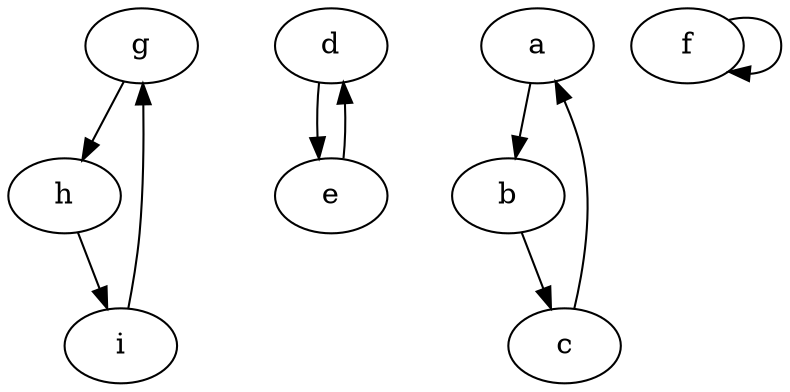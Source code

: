 strict digraph clrs_componentes {
	g -> h;
	h -> i;
	i -> g;
	d -> e;
	e -> d;
	a -> b;
	b -> c;
	c -> a;
	f -> f;
}
